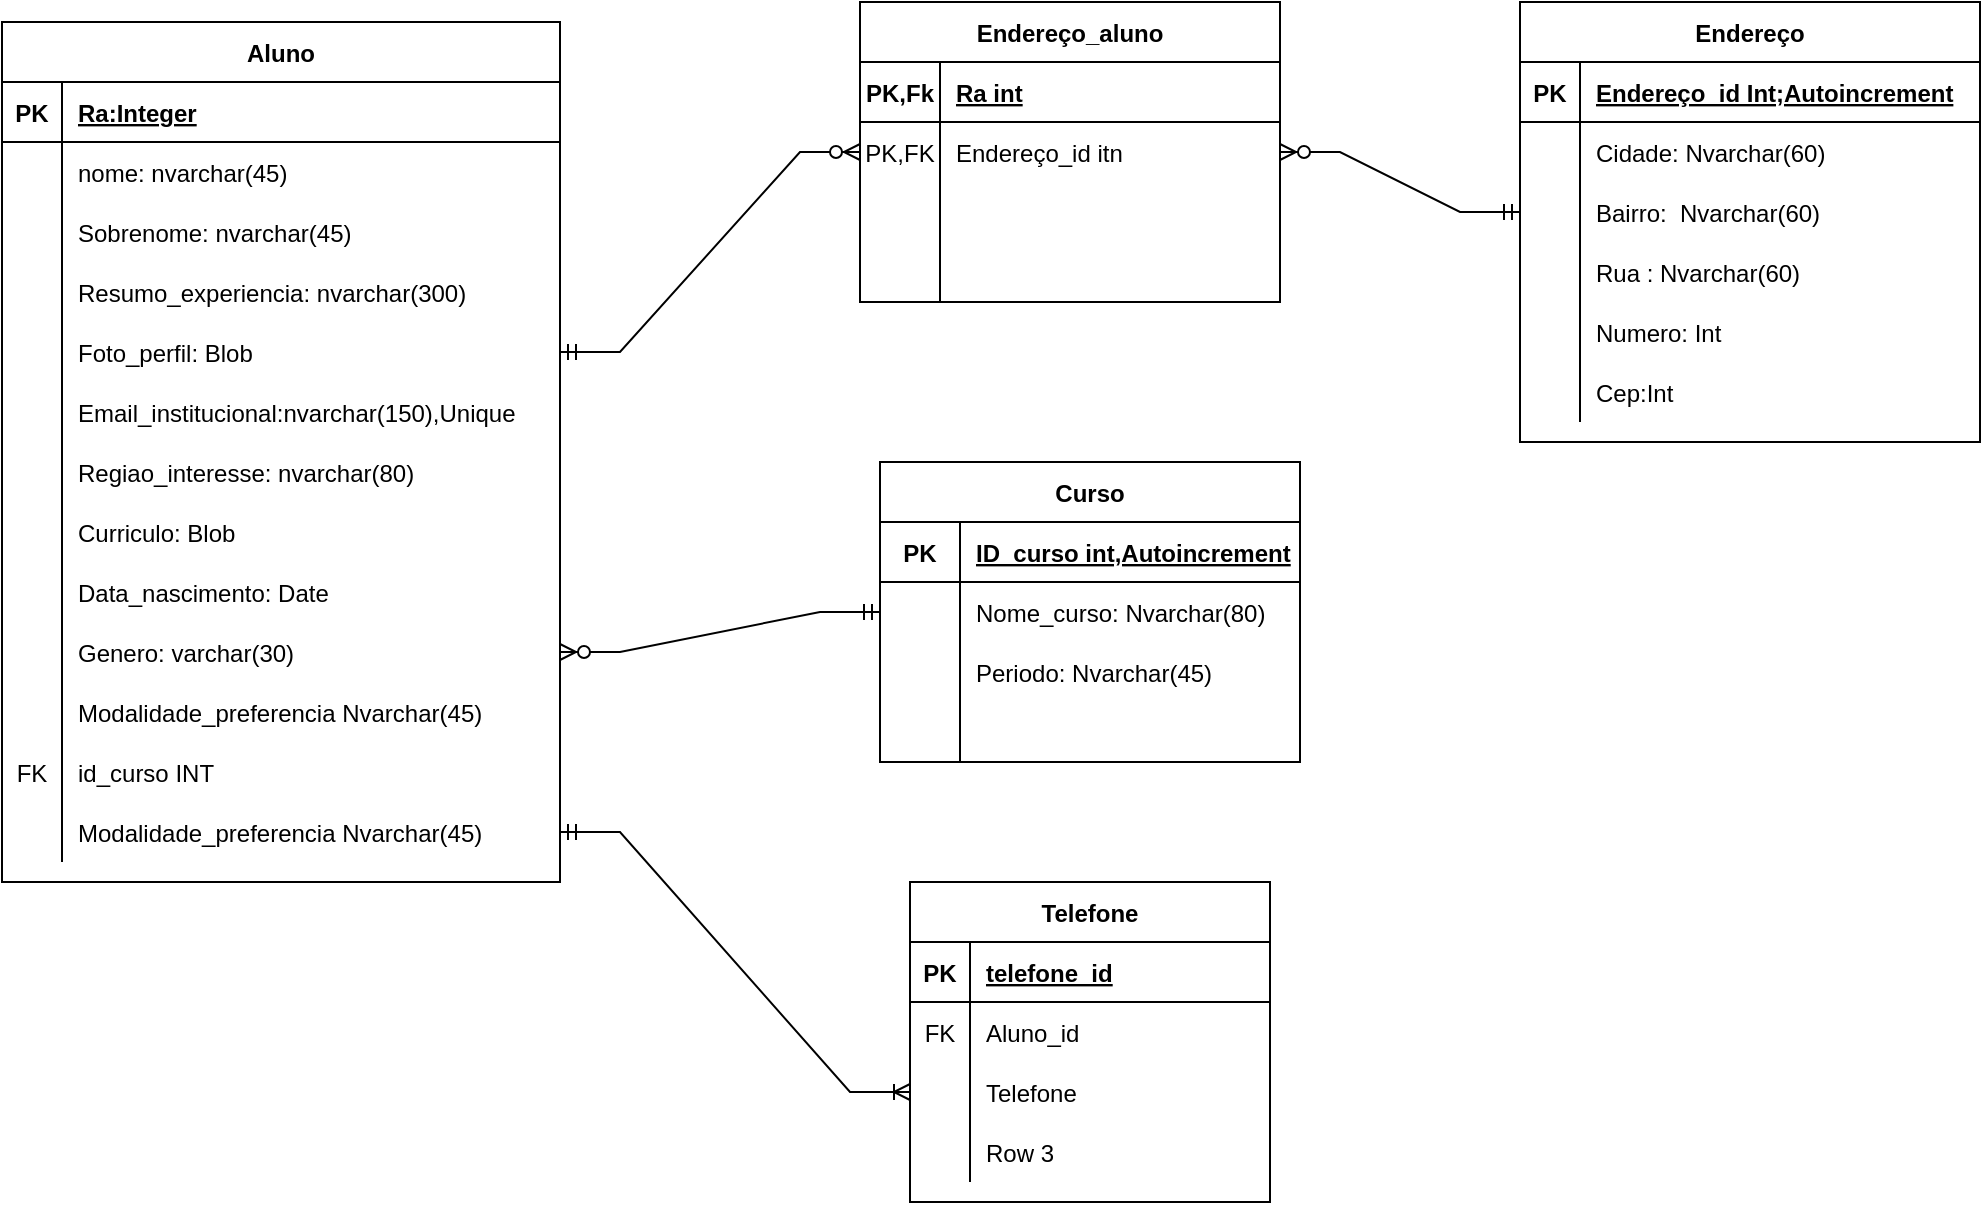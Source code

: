 <mxfile version="20.2.3" type="device"><diagram id="1Vy9utxYEGBFKMMGDGjM" name="Página-1"><mxGraphModel dx="1014" dy="641" grid="1" gridSize="10" guides="1" tooltips="1" connect="1" arrows="1" fold="1" page="1" pageScale="1" pageWidth="827" pageHeight="1169" math="0" shadow="0"><root><mxCell id="0"/><mxCell id="1" parent="0"/><mxCell id="K-Qwqtai2LfOuh4nVscs-1" value="Aluno" style="shape=table;startSize=30;container=1;collapsible=1;childLayout=tableLayout;fixedRows=1;rowLines=0;fontStyle=1;align=center;resizeLast=1;" vertex="1" parent="1"><mxGeometry x="91" y="60" width="279" height="430" as="geometry"/></mxCell><mxCell id="K-Qwqtai2LfOuh4nVscs-2" value="" style="shape=tableRow;horizontal=0;startSize=0;swimlaneHead=0;swimlaneBody=0;fillColor=none;collapsible=0;dropTarget=0;points=[[0,0.5],[1,0.5]];portConstraint=eastwest;top=0;left=0;right=0;bottom=1;" vertex="1" parent="K-Qwqtai2LfOuh4nVscs-1"><mxGeometry y="30" width="279" height="30" as="geometry"/></mxCell><mxCell id="K-Qwqtai2LfOuh4nVscs-3" value="PK" style="shape=partialRectangle;connectable=0;fillColor=none;top=0;left=0;bottom=0;right=0;fontStyle=1;overflow=hidden;" vertex="1" parent="K-Qwqtai2LfOuh4nVscs-2"><mxGeometry width="30" height="30" as="geometry"><mxRectangle width="30" height="30" as="alternateBounds"/></mxGeometry></mxCell><mxCell id="K-Qwqtai2LfOuh4nVscs-4" value="Ra:Integer" style="shape=partialRectangle;connectable=0;fillColor=none;top=0;left=0;bottom=0;right=0;align=left;spacingLeft=6;fontStyle=5;overflow=hidden;" vertex="1" parent="K-Qwqtai2LfOuh4nVscs-2"><mxGeometry x="30" width="249" height="30" as="geometry"><mxRectangle width="249" height="30" as="alternateBounds"/></mxGeometry></mxCell><mxCell id="K-Qwqtai2LfOuh4nVscs-5" value="" style="shape=tableRow;horizontal=0;startSize=0;swimlaneHead=0;swimlaneBody=0;fillColor=none;collapsible=0;dropTarget=0;points=[[0,0.5],[1,0.5]];portConstraint=eastwest;top=0;left=0;right=0;bottom=0;" vertex="1" parent="K-Qwqtai2LfOuh4nVscs-1"><mxGeometry y="60" width="279" height="30" as="geometry"/></mxCell><mxCell id="K-Qwqtai2LfOuh4nVscs-6" value="" style="shape=partialRectangle;connectable=0;fillColor=none;top=0;left=0;bottom=0;right=0;editable=1;overflow=hidden;" vertex="1" parent="K-Qwqtai2LfOuh4nVscs-5"><mxGeometry width="30" height="30" as="geometry"><mxRectangle width="30" height="30" as="alternateBounds"/></mxGeometry></mxCell><mxCell id="K-Qwqtai2LfOuh4nVscs-7" value="nome: nvarchar(45)" style="shape=partialRectangle;connectable=0;fillColor=none;top=0;left=0;bottom=0;right=0;align=left;spacingLeft=6;overflow=hidden;" vertex="1" parent="K-Qwqtai2LfOuh4nVscs-5"><mxGeometry x="30" width="249" height="30" as="geometry"><mxRectangle width="249" height="30" as="alternateBounds"/></mxGeometry></mxCell><mxCell id="K-Qwqtai2LfOuh4nVscs-8" value="" style="shape=tableRow;horizontal=0;startSize=0;swimlaneHead=0;swimlaneBody=0;fillColor=none;collapsible=0;dropTarget=0;points=[[0,0.5],[1,0.5]];portConstraint=eastwest;top=0;left=0;right=0;bottom=0;" vertex="1" parent="K-Qwqtai2LfOuh4nVscs-1"><mxGeometry y="90" width="279" height="30" as="geometry"/></mxCell><mxCell id="K-Qwqtai2LfOuh4nVscs-9" value="" style="shape=partialRectangle;connectable=0;fillColor=none;top=0;left=0;bottom=0;right=0;editable=1;overflow=hidden;" vertex="1" parent="K-Qwqtai2LfOuh4nVscs-8"><mxGeometry width="30" height="30" as="geometry"><mxRectangle width="30" height="30" as="alternateBounds"/></mxGeometry></mxCell><mxCell id="K-Qwqtai2LfOuh4nVscs-10" value="Sobrenome: nvarchar(45)" style="shape=partialRectangle;connectable=0;fillColor=none;top=0;left=0;bottom=0;right=0;align=left;spacingLeft=6;overflow=hidden;" vertex="1" parent="K-Qwqtai2LfOuh4nVscs-8"><mxGeometry x="30" width="249" height="30" as="geometry"><mxRectangle width="249" height="30" as="alternateBounds"/></mxGeometry></mxCell><mxCell id="K-Qwqtai2LfOuh4nVscs-11" value="" style="shape=tableRow;horizontal=0;startSize=0;swimlaneHead=0;swimlaneBody=0;fillColor=none;collapsible=0;dropTarget=0;points=[[0,0.5],[1,0.5]];portConstraint=eastwest;top=0;left=0;right=0;bottom=0;" vertex="1" parent="K-Qwqtai2LfOuh4nVscs-1"><mxGeometry y="120" width="279" height="30" as="geometry"/></mxCell><mxCell id="K-Qwqtai2LfOuh4nVscs-12" value="" style="shape=partialRectangle;connectable=0;fillColor=none;top=0;left=0;bottom=0;right=0;editable=1;overflow=hidden;" vertex="1" parent="K-Qwqtai2LfOuh4nVscs-11"><mxGeometry width="30" height="30" as="geometry"><mxRectangle width="30" height="30" as="alternateBounds"/></mxGeometry></mxCell><mxCell id="K-Qwqtai2LfOuh4nVscs-13" value="Resumo_experiencia: nvarchar(300)" style="shape=partialRectangle;connectable=0;fillColor=none;top=0;left=0;bottom=0;right=0;align=left;spacingLeft=6;overflow=hidden;" vertex="1" parent="K-Qwqtai2LfOuh4nVscs-11"><mxGeometry x="30" width="249" height="30" as="geometry"><mxRectangle width="249" height="30" as="alternateBounds"/></mxGeometry></mxCell><mxCell id="K-Qwqtai2LfOuh4nVscs-14" value="" style="shape=tableRow;horizontal=0;startSize=0;swimlaneHead=0;swimlaneBody=0;fillColor=none;collapsible=0;dropTarget=0;points=[[0,0.5],[1,0.5]];portConstraint=eastwest;top=0;left=0;right=0;bottom=0;" vertex="1" parent="K-Qwqtai2LfOuh4nVscs-1"><mxGeometry y="150" width="279" height="30" as="geometry"/></mxCell><mxCell id="K-Qwqtai2LfOuh4nVscs-15" value="" style="shape=partialRectangle;connectable=0;fillColor=none;top=0;left=0;bottom=0;right=0;editable=1;overflow=hidden;" vertex="1" parent="K-Qwqtai2LfOuh4nVscs-14"><mxGeometry width="30" height="30" as="geometry"><mxRectangle width="30" height="30" as="alternateBounds"/></mxGeometry></mxCell><mxCell id="K-Qwqtai2LfOuh4nVscs-16" value="Foto_perfil: Blob" style="shape=partialRectangle;connectable=0;fillColor=none;top=0;left=0;bottom=0;right=0;align=left;spacingLeft=6;overflow=hidden;" vertex="1" parent="K-Qwqtai2LfOuh4nVscs-14"><mxGeometry x="30" width="249" height="30" as="geometry"><mxRectangle width="249" height="30" as="alternateBounds"/></mxGeometry></mxCell><mxCell id="K-Qwqtai2LfOuh4nVscs-33" value="" style="shape=tableRow;horizontal=0;startSize=0;swimlaneHead=0;swimlaneBody=0;fillColor=none;collapsible=0;dropTarget=0;points=[[0,0.5],[1,0.5]];portConstraint=eastwest;top=0;left=0;right=0;bottom=0;" vertex="1" parent="K-Qwqtai2LfOuh4nVscs-1"><mxGeometry y="180" width="279" height="30" as="geometry"/></mxCell><mxCell id="K-Qwqtai2LfOuh4nVscs-34" value="" style="shape=partialRectangle;connectable=0;fillColor=none;top=0;left=0;bottom=0;right=0;editable=1;overflow=hidden;" vertex="1" parent="K-Qwqtai2LfOuh4nVscs-33"><mxGeometry width="30" height="30" as="geometry"><mxRectangle width="30" height="30" as="alternateBounds"/></mxGeometry></mxCell><mxCell id="K-Qwqtai2LfOuh4nVscs-35" value="Email_institucional:nvarchar(150),Unique" style="shape=partialRectangle;connectable=0;fillColor=none;top=0;left=0;bottom=0;right=0;align=left;spacingLeft=6;overflow=hidden;" vertex="1" parent="K-Qwqtai2LfOuh4nVscs-33"><mxGeometry x="30" width="249" height="30" as="geometry"><mxRectangle width="249" height="30" as="alternateBounds"/></mxGeometry></mxCell><mxCell id="K-Qwqtai2LfOuh4nVscs-36" value="" style="shape=tableRow;horizontal=0;startSize=0;swimlaneHead=0;swimlaneBody=0;fillColor=none;collapsible=0;dropTarget=0;points=[[0,0.5],[1,0.5]];portConstraint=eastwest;top=0;left=0;right=0;bottom=0;" vertex="1" parent="K-Qwqtai2LfOuh4nVscs-1"><mxGeometry y="210" width="279" height="30" as="geometry"/></mxCell><mxCell id="K-Qwqtai2LfOuh4nVscs-37" value="" style="shape=partialRectangle;connectable=0;fillColor=none;top=0;left=0;bottom=0;right=0;editable=1;overflow=hidden;" vertex="1" parent="K-Qwqtai2LfOuh4nVscs-36"><mxGeometry width="30" height="30" as="geometry"><mxRectangle width="30" height="30" as="alternateBounds"/></mxGeometry></mxCell><mxCell id="K-Qwqtai2LfOuh4nVscs-38" value="Regiao_interesse: nvarchar(80)" style="shape=partialRectangle;connectable=0;fillColor=none;top=0;left=0;bottom=0;right=0;align=left;spacingLeft=6;overflow=hidden;" vertex="1" parent="K-Qwqtai2LfOuh4nVscs-36"><mxGeometry x="30" width="249" height="30" as="geometry"><mxRectangle width="249" height="30" as="alternateBounds"/></mxGeometry></mxCell><mxCell id="K-Qwqtai2LfOuh4nVscs-39" value="" style="shape=tableRow;horizontal=0;startSize=0;swimlaneHead=0;swimlaneBody=0;fillColor=none;collapsible=0;dropTarget=0;points=[[0,0.5],[1,0.5]];portConstraint=eastwest;top=0;left=0;right=0;bottom=0;" vertex="1" parent="K-Qwqtai2LfOuh4nVscs-1"><mxGeometry y="240" width="279" height="30" as="geometry"/></mxCell><mxCell id="K-Qwqtai2LfOuh4nVscs-40" value="" style="shape=partialRectangle;connectable=0;fillColor=none;top=0;left=0;bottom=0;right=0;editable=1;overflow=hidden;" vertex="1" parent="K-Qwqtai2LfOuh4nVscs-39"><mxGeometry width="30" height="30" as="geometry"><mxRectangle width="30" height="30" as="alternateBounds"/></mxGeometry></mxCell><mxCell id="K-Qwqtai2LfOuh4nVscs-41" value="Curriculo: Blob" style="shape=partialRectangle;connectable=0;fillColor=none;top=0;left=0;bottom=0;right=0;align=left;spacingLeft=6;overflow=hidden;" vertex="1" parent="K-Qwqtai2LfOuh4nVscs-39"><mxGeometry x="30" width="249" height="30" as="geometry"><mxRectangle width="249" height="30" as="alternateBounds"/></mxGeometry></mxCell><mxCell id="K-Qwqtai2LfOuh4nVscs-42" value="" style="shape=tableRow;horizontal=0;startSize=0;swimlaneHead=0;swimlaneBody=0;fillColor=none;collapsible=0;dropTarget=0;points=[[0,0.5],[1,0.5]];portConstraint=eastwest;top=0;left=0;right=0;bottom=0;" vertex="1" parent="K-Qwqtai2LfOuh4nVscs-1"><mxGeometry y="270" width="279" height="30" as="geometry"/></mxCell><mxCell id="K-Qwqtai2LfOuh4nVscs-43" value="" style="shape=partialRectangle;connectable=0;fillColor=none;top=0;left=0;bottom=0;right=0;editable=1;overflow=hidden;" vertex="1" parent="K-Qwqtai2LfOuh4nVscs-42"><mxGeometry width="30" height="30" as="geometry"><mxRectangle width="30" height="30" as="alternateBounds"/></mxGeometry></mxCell><mxCell id="K-Qwqtai2LfOuh4nVscs-44" value="Data_nascimento: Date" style="shape=partialRectangle;connectable=0;fillColor=none;top=0;left=0;bottom=0;right=0;align=left;spacingLeft=6;overflow=hidden;" vertex="1" parent="K-Qwqtai2LfOuh4nVscs-42"><mxGeometry x="30" width="249" height="30" as="geometry"><mxRectangle width="249" height="30" as="alternateBounds"/></mxGeometry></mxCell><mxCell id="K-Qwqtai2LfOuh4nVscs-45" value="" style="shape=tableRow;horizontal=0;startSize=0;swimlaneHead=0;swimlaneBody=0;fillColor=none;collapsible=0;dropTarget=0;points=[[0,0.5],[1,0.5]];portConstraint=eastwest;top=0;left=0;right=0;bottom=0;" vertex="1" parent="K-Qwqtai2LfOuh4nVscs-1"><mxGeometry y="300" width="279" height="30" as="geometry"/></mxCell><mxCell id="K-Qwqtai2LfOuh4nVscs-46" value="" style="shape=partialRectangle;connectable=0;fillColor=none;top=0;left=0;bottom=0;right=0;editable=1;overflow=hidden;" vertex="1" parent="K-Qwqtai2LfOuh4nVscs-45"><mxGeometry width="30" height="30" as="geometry"><mxRectangle width="30" height="30" as="alternateBounds"/></mxGeometry></mxCell><mxCell id="K-Qwqtai2LfOuh4nVscs-47" value="Genero: varchar(30)" style="shape=partialRectangle;connectable=0;fillColor=none;top=0;left=0;bottom=0;right=0;align=left;spacingLeft=6;overflow=hidden;" vertex="1" parent="K-Qwqtai2LfOuh4nVscs-45"><mxGeometry x="30" width="249" height="30" as="geometry"><mxRectangle width="249" height="30" as="alternateBounds"/></mxGeometry></mxCell><mxCell id="K-Qwqtai2LfOuh4nVscs-48" value="" style="shape=tableRow;horizontal=0;startSize=0;swimlaneHead=0;swimlaneBody=0;fillColor=none;collapsible=0;dropTarget=0;points=[[0,0.5],[1,0.5]];portConstraint=eastwest;top=0;left=0;right=0;bottom=0;" vertex="1" parent="K-Qwqtai2LfOuh4nVscs-1"><mxGeometry y="330" width="279" height="30" as="geometry"/></mxCell><mxCell id="K-Qwqtai2LfOuh4nVscs-49" value="" style="shape=partialRectangle;connectable=0;fillColor=none;top=0;left=0;bottom=0;right=0;editable=1;overflow=hidden;" vertex="1" parent="K-Qwqtai2LfOuh4nVscs-48"><mxGeometry width="30" height="30" as="geometry"><mxRectangle width="30" height="30" as="alternateBounds"/></mxGeometry></mxCell><mxCell id="K-Qwqtai2LfOuh4nVscs-50" value="Modalidade_preferencia Nvarchar(45)" style="shape=partialRectangle;connectable=0;fillColor=none;top=0;left=0;bottom=0;right=0;align=left;spacingLeft=6;overflow=hidden;" vertex="1" parent="K-Qwqtai2LfOuh4nVscs-48"><mxGeometry x="30" width="249" height="30" as="geometry"><mxRectangle width="249" height="30" as="alternateBounds"/></mxGeometry></mxCell><mxCell id="K-Qwqtai2LfOuh4nVscs-142" value="" style="shape=tableRow;horizontal=0;startSize=0;swimlaneHead=0;swimlaneBody=0;fillColor=none;collapsible=0;dropTarget=0;points=[[0,0.5],[1,0.5]];portConstraint=eastwest;top=0;left=0;right=0;bottom=0;" vertex="1" parent="K-Qwqtai2LfOuh4nVscs-1"><mxGeometry y="360" width="279" height="30" as="geometry"/></mxCell><mxCell id="K-Qwqtai2LfOuh4nVscs-143" value="FK" style="shape=partialRectangle;connectable=0;fillColor=none;top=0;left=0;bottom=0;right=0;editable=1;overflow=hidden;" vertex="1" parent="K-Qwqtai2LfOuh4nVscs-142"><mxGeometry width="30" height="30" as="geometry"><mxRectangle width="30" height="30" as="alternateBounds"/></mxGeometry></mxCell><mxCell id="K-Qwqtai2LfOuh4nVscs-144" value="id_curso INT" style="shape=partialRectangle;connectable=0;fillColor=none;top=0;left=0;bottom=0;right=0;align=left;spacingLeft=6;overflow=hidden;" vertex="1" parent="K-Qwqtai2LfOuh4nVscs-142"><mxGeometry x="30" width="249" height="30" as="geometry"><mxRectangle width="249" height="30" as="alternateBounds"/></mxGeometry></mxCell><mxCell id="K-Qwqtai2LfOuh4nVscs-145" value="" style="shape=tableRow;horizontal=0;startSize=0;swimlaneHead=0;swimlaneBody=0;fillColor=none;collapsible=0;dropTarget=0;points=[[0,0.5],[1,0.5]];portConstraint=eastwest;top=0;left=0;right=0;bottom=0;" vertex="1" parent="K-Qwqtai2LfOuh4nVscs-1"><mxGeometry y="390" width="279" height="30" as="geometry"/></mxCell><mxCell id="K-Qwqtai2LfOuh4nVscs-146" value="" style="shape=partialRectangle;connectable=0;fillColor=none;top=0;left=0;bottom=0;right=0;editable=1;overflow=hidden;" vertex="1" parent="K-Qwqtai2LfOuh4nVscs-145"><mxGeometry width="30" height="30" as="geometry"><mxRectangle width="30" height="30" as="alternateBounds"/></mxGeometry></mxCell><mxCell id="K-Qwqtai2LfOuh4nVscs-147" value="Modalidade_preferencia Nvarchar(45)" style="shape=partialRectangle;connectable=0;fillColor=none;top=0;left=0;bottom=0;right=0;align=left;spacingLeft=6;overflow=hidden;" vertex="1" parent="K-Qwqtai2LfOuh4nVscs-145"><mxGeometry x="30" width="249" height="30" as="geometry"><mxRectangle width="249" height="30" as="alternateBounds"/></mxGeometry></mxCell><mxCell id="K-Qwqtai2LfOuh4nVscs-78" value="Endereço" style="shape=table;startSize=30;container=1;collapsible=1;childLayout=tableLayout;fixedRows=1;rowLines=0;fontStyle=1;align=center;resizeLast=1;" vertex="1" parent="1"><mxGeometry x="850" y="50" width="230" height="220" as="geometry"/></mxCell><mxCell id="K-Qwqtai2LfOuh4nVscs-79" value="" style="shape=tableRow;horizontal=0;startSize=0;swimlaneHead=0;swimlaneBody=0;fillColor=none;collapsible=0;dropTarget=0;points=[[0,0.5],[1,0.5]];portConstraint=eastwest;top=0;left=0;right=0;bottom=1;" vertex="1" parent="K-Qwqtai2LfOuh4nVscs-78"><mxGeometry y="30" width="230" height="30" as="geometry"/></mxCell><mxCell id="K-Qwqtai2LfOuh4nVscs-80" value="PK" style="shape=partialRectangle;connectable=0;fillColor=none;top=0;left=0;bottom=0;right=0;fontStyle=1;overflow=hidden;" vertex="1" parent="K-Qwqtai2LfOuh4nVscs-79"><mxGeometry width="30" height="30" as="geometry"><mxRectangle width="30" height="30" as="alternateBounds"/></mxGeometry></mxCell><mxCell id="K-Qwqtai2LfOuh4nVscs-81" value="Endereço_id Int;Autoincrement" style="shape=partialRectangle;connectable=0;fillColor=none;top=0;left=0;bottom=0;right=0;align=left;spacingLeft=6;fontStyle=5;overflow=hidden;" vertex="1" parent="K-Qwqtai2LfOuh4nVscs-79"><mxGeometry x="30" width="200" height="30" as="geometry"><mxRectangle width="200" height="30" as="alternateBounds"/></mxGeometry></mxCell><mxCell id="K-Qwqtai2LfOuh4nVscs-82" value="" style="shape=tableRow;horizontal=0;startSize=0;swimlaneHead=0;swimlaneBody=0;fillColor=none;collapsible=0;dropTarget=0;points=[[0,0.5],[1,0.5]];portConstraint=eastwest;top=0;left=0;right=0;bottom=0;" vertex="1" parent="K-Qwqtai2LfOuh4nVscs-78"><mxGeometry y="60" width="230" height="30" as="geometry"/></mxCell><mxCell id="K-Qwqtai2LfOuh4nVscs-83" value="" style="shape=partialRectangle;connectable=0;fillColor=none;top=0;left=0;bottom=0;right=0;editable=1;overflow=hidden;" vertex="1" parent="K-Qwqtai2LfOuh4nVscs-82"><mxGeometry width="30" height="30" as="geometry"><mxRectangle width="30" height="30" as="alternateBounds"/></mxGeometry></mxCell><mxCell id="K-Qwqtai2LfOuh4nVscs-84" value="Cidade: Nvarchar(60)        " style="shape=partialRectangle;connectable=0;fillColor=none;top=0;left=0;bottom=0;right=0;align=left;spacingLeft=6;overflow=hidden;" vertex="1" parent="K-Qwqtai2LfOuh4nVscs-82"><mxGeometry x="30" width="200" height="30" as="geometry"><mxRectangle width="200" height="30" as="alternateBounds"/></mxGeometry></mxCell><mxCell id="K-Qwqtai2LfOuh4nVscs-85" value="" style="shape=tableRow;horizontal=0;startSize=0;swimlaneHead=0;swimlaneBody=0;fillColor=none;collapsible=0;dropTarget=0;points=[[0,0.5],[1,0.5]];portConstraint=eastwest;top=0;left=0;right=0;bottom=0;" vertex="1" parent="K-Qwqtai2LfOuh4nVscs-78"><mxGeometry y="90" width="230" height="30" as="geometry"/></mxCell><mxCell id="K-Qwqtai2LfOuh4nVscs-86" value="" style="shape=partialRectangle;connectable=0;fillColor=none;top=0;left=0;bottom=0;right=0;editable=1;overflow=hidden;" vertex="1" parent="K-Qwqtai2LfOuh4nVscs-85"><mxGeometry width="30" height="30" as="geometry"><mxRectangle width="30" height="30" as="alternateBounds"/></mxGeometry></mxCell><mxCell id="K-Qwqtai2LfOuh4nVscs-87" value="Bairro:  Nvarchar(60)" style="shape=partialRectangle;connectable=0;fillColor=none;top=0;left=0;bottom=0;right=0;align=left;spacingLeft=6;overflow=hidden;" vertex="1" parent="K-Qwqtai2LfOuh4nVscs-85"><mxGeometry x="30" width="200" height="30" as="geometry"><mxRectangle width="200" height="30" as="alternateBounds"/></mxGeometry></mxCell><mxCell id="K-Qwqtai2LfOuh4nVscs-88" value="" style="shape=tableRow;horizontal=0;startSize=0;swimlaneHead=0;swimlaneBody=0;fillColor=none;collapsible=0;dropTarget=0;points=[[0,0.5],[1,0.5]];portConstraint=eastwest;top=0;left=0;right=0;bottom=0;" vertex="1" parent="K-Qwqtai2LfOuh4nVscs-78"><mxGeometry y="120" width="230" height="30" as="geometry"/></mxCell><mxCell id="K-Qwqtai2LfOuh4nVscs-89" value="" style="shape=partialRectangle;connectable=0;fillColor=none;top=0;left=0;bottom=0;right=0;editable=1;overflow=hidden;" vertex="1" parent="K-Qwqtai2LfOuh4nVscs-88"><mxGeometry width="30" height="30" as="geometry"><mxRectangle width="30" height="30" as="alternateBounds"/></mxGeometry></mxCell><mxCell id="K-Qwqtai2LfOuh4nVscs-90" value="Rua : Nvarchar(60)" style="shape=partialRectangle;connectable=0;fillColor=none;top=0;left=0;bottom=0;right=0;align=left;spacingLeft=6;overflow=hidden;" vertex="1" parent="K-Qwqtai2LfOuh4nVscs-88"><mxGeometry x="30" width="200" height="30" as="geometry"><mxRectangle width="200" height="30" as="alternateBounds"/></mxGeometry></mxCell><mxCell id="K-Qwqtai2LfOuh4nVscs-108" value="" style="shape=tableRow;horizontal=0;startSize=0;swimlaneHead=0;swimlaneBody=0;fillColor=none;collapsible=0;dropTarget=0;points=[[0,0.5],[1,0.5]];portConstraint=eastwest;top=0;left=0;right=0;bottom=0;" vertex="1" parent="K-Qwqtai2LfOuh4nVscs-78"><mxGeometry y="150" width="230" height="30" as="geometry"/></mxCell><mxCell id="K-Qwqtai2LfOuh4nVscs-109" value="" style="shape=partialRectangle;connectable=0;fillColor=none;top=0;left=0;bottom=0;right=0;editable=1;overflow=hidden;" vertex="1" parent="K-Qwqtai2LfOuh4nVscs-108"><mxGeometry width="30" height="30" as="geometry"><mxRectangle width="30" height="30" as="alternateBounds"/></mxGeometry></mxCell><mxCell id="K-Qwqtai2LfOuh4nVscs-110" value="Numero: Int" style="shape=partialRectangle;connectable=0;fillColor=none;top=0;left=0;bottom=0;right=0;align=left;spacingLeft=6;overflow=hidden;" vertex="1" parent="K-Qwqtai2LfOuh4nVscs-108"><mxGeometry x="30" width="200" height="30" as="geometry"><mxRectangle width="200" height="30" as="alternateBounds"/></mxGeometry></mxCell><mxCell id="K-Qwqtai2LfOuh4nVscs-111" value="" style="shape=tableRow;horizontal=0;startSize=0;swimlaneHead=0;swimlaneBody=0;fillColor=none;collapsible=0;dropTarget=0;points=[[0,0.5],[1,0.5]];portConstraint=eastwest;top=0;left=0;right=0;bottom=0;" vertex="1" parent="K-Qwqtai2LfOuh4nVscs-78"><mxGeometry y="180" width="230" height="30" as="geometry"/></mxCell><mxCell id="K-Qwqtai2LfOuh4nVscs-112" value="" style="shape=partialRectangle;connectable=0;fillColor=none;top=0;left=0;bottom=0;right=0;editable=1;overflow=hidden;" vertex="1" parent="K-Qwqtai2LfOuh4nVscs-111"><mxGeometry width="30" height="30" as="geometry"><mxRectangle width="30" height="30" as="alternateBounds"/></mxGeometry></mxCell><mxCell id="K-Qwqtai2LfOuh4nVscs-113" value="Cep:Int" style="shape=partialRectangle;connectable=0;fillColor=none;top=0;left=0;bottom=0;right=0;align=left;spacingLeft=6;overflow=hidden;" vertex="1" parent="K-Qwqtai2LfOuh4nVscs-111"><mxGeometry x="30" width="200" height="30" as="geometry"><mxRectangle width="200" height="30" as="alternateBounds"/></mxGeometry></mxCell><mxCell id="K-Qwqtai2LfOuh4nVscs-91" value="Endereço_aluno" style="shape=table;startSize=30;container=1;collapsible=1;childLayout=tableLayout;fixedRows=1;rowLines=0;fontStyle=1;align=center;resizeLast=1;" vertex="1" parent="1"><mxGeometry x="520" y="50" width="210" height="150" as="geometry"/></mxCell><mxCell id="K-Qwqtai2LfOuh4nVscs-92" value="" style="shape=tableRow;horizontal=0;startSize=0;swimlaneHead=0;swimlaneBody=0;fillColor=none;collapsible=0;dropTarget=0;points=[[0,0.5],[1,0.5]];portConstraint=eastwest;top=0;left=0;right=0;bottom=1;" vertex="1" parent="K-Qwqtai2LfOuh4nVscs-91"><mxGeometry y="30" width="210" height="30" as="geometry"/></mxCell><mxCell id="K-Qwqtai2LfOuh4nVscs-93" value="PK,Fk" style="shape=partialRectangle;connectable=0;fillColor=none;top=0;left=0;bottom=0;right=0;fontStyle=1;overflow=hidden;" vertex="1" parent="K-Qwqtai2LfOuh4nVscs-92"><mxGeometry width="40" height="30" as="geometry"><mxRectangle width="40" height="30" as="alternateBounds"/></mxGeometry></mxCell><mxCell id="K-Qwqtai2LfOuh4nVscs-94" value="Ra int" style="shape=partialRectangle;connectable=0;fillColor=none;top=0;left=0;bottom=0;right=0;align=left;spacingLeft=6;fontStyle=5;overflow=hidden;" vertex="1" parent="K-Qwqtai2LfOuh4nVscs-92"><mxGeometry x="40" width="170" height="30" as="geometry"><mxRectangle width="170" height="30" as="alternateBounds"/></mxGeometry></mxCell><mxCell id="K-Qwqtai2LfOuh4nVscs-95" value="" style="shape=tableRow;horizontal=0;startSize=0;swimlaneHead=0;swimlaneBody=0;fillColor=none;collapsible=0;dropTarget=0;points=[[0,0.5],[1,0.5]];portConstraint=eastwest;top=0;left=0;right=0;bottom=0;" vertex="1" parent="K-Qwqtai2LfOuh4nVscs-91"><mxGeometry y="60" width="210" height="30" as="geometry"/></mxCell><mxCell id="K-Qwqtai2LfOuh4nVscs-96" value="PK,FK" style="shape=partialRectangle;connectable=0;fillColor=none;top=0;left=0;bottom=0;right=0;editable=1;overflow=hidden;" vertex="1" parent="K-Qwqtai2LfOuh4nVscs-95"><mxGeometry width="40" height="30" as="geometry"><mxRectangle width="40" height="30" as="alternateBounds"/></mxGeometry></mxCell><mxCell id="K-Qwqtai2LfOuh4nVscs-97" value="Endereço_id itn" style="shape=partialRectangle;connectable=0;fillColor=none;top=0;left=0;bottom=0;right=0;align=left;spacingLeft=6;overflow=hidden;" vertex="1" parent="K-Qwqtai2LfOuh4nVscs-95"><mxGeometry x="40" width="170" height="30" as="geometry"><mxRectangle width="170" height="30" as="alternateBounds"/></mxGeometry></mxCell><mxCell id="K-Qwqtai2LfOuh4nVscs-98" value="" style="shape=tableRow;horizontal=0;startSize=0;swimlaneHead=0;swimlaneBody=0;fillColor=none;collapsible=0;dropTarget=0;points=[[0,0.5],[1,0.5]];portConstraint=eastwest;top=0;left=0;right=0;bottom=0;" vertex="1" parent="K-Qwqtai2LfOuh4nVscs-91"><mxGeometry y="90" width="210" height="30" as="geometry"/></mxCell><mxCell id="K-Qwqtai2LfOuh4nVscs-99" value="" style="shape=partialRectangle;connectable=0;fillColor=none;top=0;left=0;bottom=0;right=0;editable=1;overflow=hidden;" vertex="1" parent="K-Qwqtai2LfOuh4nVscs-98"><mxGeometry width="40" height="30" as="geometry"><mxRectangle width="40" height="30" as="alternateBounds"/></mxGeometry></mxCell><mxCell id="K-Qwqtai2LfOuh4nVscs-100" value="" style="shape=partialRectangle;connectable=0;fillColor=none;top=0;left=0;bottom=0;right=0;align=left;spacingLeft=6;overflow=hidden;" vertex="1" parent="K-Qwqtai2LfOuh4nVscs-98"><mxGeometry x="40" width="170" height="30" as="geometry"><mxRectangle width="170" height="30" as="alternateBounds"/></mxGeometry></mxCell><mxCell id="K-Qwqtai2LfOuh4nVscs-101" value="" style="shape=tableRow;horizontal=0;startSize=0;swimlaneHead=0;swimlaneBody=0;fillColor=none;collapsible=0;dropTarget=0;points=[[0,0.5],[1,0.5]];portConstraint=eastwest;top=0;left=0;right=0;bottom=0;" vertex="1" parent="K-Qwqtai2LfOuh4nVscs-91"><mxGeometry y="120" width="210" height="30" as="geometry"/></mxCell><mxCell id="K-Qwqtai2LfOuh4nVscs-102" value="" style="shape=partialRectangle;connectable=0;fillColor=none;top=0;left=0;bottom=0;right=0;editable=1;overflow=hidden;" vertex="1" parent="K-Qwqtai2LfOuh4nVscs-101"><mxGeometry width="40" height="30" as="geometry"><mxRectangle width="40" height="30" as="alternateBounds"/></mxGeometry></mxCell><mxCell id="K-Qwqtai2LfOuh4nVscs-103" value="" style="shape=partialRectangle;connectable=0;fillColor=none;top=0;left=0;bottom=0;right=0;align=left;spacingLeft=6;overflow=hidden;" vertex="1" parent="K-Qwqtai2LfOuh4nVscs-101"><mxGeometry x="40" width="170" height="30" as="geometry"><mxRectangle width="170" height="30" as="alternateBounds"/></mxGeometry></mxCell><mxCell id="K-Qwqtai2LfOuh4nVscs-106" value="" style="edgeStyle=entityRelationEdgeStyle;fontSize=12;html=1;endArrow=ERzeroToMany;startArrow=ERmandOne;rounded=0;exitX=1;exitY=0.5;exitDx=0;exitDy=0;entryX=0;entryY=0.5;entryDx=0;entryDy=0;" edge="1" parent="1" source="K-Qwqtai2LfOuh4nVscs-14" target="K-Qwqtai2LfOuh4nVscs-95"><mxGeometry width="100" height="100" relative="1" as="geometry"><mxPoint x="660" y="220" as="sourcePoint"/><mxPoint x="760" y="120" as="targetPoint"/></mxGeometry></mxCell><mxCell id="K-Qwqtai2LfOuh4nVscs-107" value="" style="edgeStyle=entityRelationEdgeStyle;fontSize=12;html=1;endArrow=ERzeroToMany;startArrow=ERmandOne;rounded=0;exitX=0;exitY=0.5;exitDx=0;exitDy=0;entryX=1;entryY=0.5;entryDx=0;entryDy=0;" edge="1" parent="1" source="K-Qwqtai2LfOuh4nVscs-85" target="K-Qwqtai2LfOuh4nVscs-95"><mxGeometry width="100" height="100" relative="1" as="geometry"><mxPoint x="650" y="330" as="sourcePoint"/><mxPoint x="800" y="240" as="targetPoint"/></mxGeometry></mxCell><mxCell id="K-Qwqtai2LfOuh4nVscs-114" value="Curso" style="shape=table;startSize=30;container=1;collapsible=1;childLayout=tableLayout;fixedRows=1;rowLines=0;fontStyle=1;align=center;resizeLast=1;" vertex="1" parent="1"><mxGeometry x="530" y="280" width="210" height="150" as="geometry"/></mxCell><mxCell id="K-Qwqtai2LfOuh4nVscs-115" value="" style="shape=tableRow;horizontal=0;startSize=0;swimlaneHead=0;swimlaneBody=0;fillColor=none;collapsible=0;dropTarget=0;points=[[0,0.5],[1,0.5]];portConstraint=eastwest;top=0;left=0;right=0;bottom=1;" vertex="1" parent="K-Qwqtai2LfOuh4nVscs-114"><mxGeometry y="30" width="210" height="30" as="geometry"/></mxCell><mxCell id="K-Qwqtai2LfOuh4nVscs-116" value="PK" style="shape=partialRectangle;connectable=0;fillColor=none;top=0;left=0;bottom=0;right=0;fontStyle=1;overflow=hidden;" vertex="1" parent="K-Qwqtai2LfOuh4nVscs-115"><mxGeometry width="40" height="30" as="geometry"><mxRectangle width="40" height="30" as="alternateBounds"/></mxGeometry></mxCell><mxCell id="K-Qwqtai2LfOuh4nVscs-117" value="ID_curso int,Autoincrement" style="shape=partialRectangle;connectable=0;fillColor=none;top=0;left=0;bottom=0;right=0;align=left;spacingLeft=6;fontStyle=5;overflow=hidden;" vertex="1" parent="K-Qwqtai2LfOuh4nVscs-115"><mxGeometry x="40" width="170" height="30" as="geometry"><mxRectangle width="170" height="30" as="alternateBounds"/></mxGeometry></mxCell><mxCell id="K-Qwqtai2LfOuh4nVscs-118" value="" style="shape=tableRow;horizontal=0;startSize=0;swimlaneHead=0;swimlaneBody=0;fillColor=none;collapsible=0;dropTarget=0;points=[[0,0.5],[1,0.5]];portConstraint=eastwest;top=0;left=0;right=0;bottom=0;" vertex="1" parent="K-Qwqtai2LfOuh4nVscs-114"><mxGeometry y="60" width="210" height="30" as="geometry"/></mxCell><mxCell id="K-Qwqtai2LfOuh4nVscs-119" value="" style="shape=partialRectangle;connectable=0;fillColor=none;top=0;left=0;bottom=0;right=0;editable=1;overflow=hidden;" vertex="1" parent="K-Qwqtai2LfOuh4nVscs-118"><mxGeometry width="40" height="30" as="geometry"><mxRectangle width="40" height="30" as="alternateBounds"/></mxGeometry></mxCell><mxCell id="K-Qwqtai2LfOuh4nVscs-120" value="Nome_curso: Nvarchar(80)" style="shape=partialRectangle;connectable=0;fillColor=none;top=0;left=0;bottom=0;right=0;align=left;spacingLeft=6;overflow=hidden;" vertex="1" parent="K-Qwqtai2LfOuh4nVscs-118"><mxGeometry x="40" width="170" height="30" as="geometry"><mxRectangle width="170" height="30" as="alternateBounds"/></mxGeometry></mxCell><mxCell id="K-Qwqtai2LfOuh4nVscs-121" value="" style="shape=tableRow;horizontal=0;startSize=0;swimlaneHead=0;swimlaneBody=0;fillColor=none;collapsible=0;dropTarget=0;points=[[0,0.5],[1,0.5]];portConstraint=eastwest;top=0;left=0;right=0;bottom=0;" vertex="1" parent="K-Qwqtai2LfOuh4nVscs-114"><mxGeometry y="90" width="210" height="30" as="geometry"/></mxCell><mxCell id="K-Qwqtai2LfOuh4nVscs-122" value="" style="shape=partialRectangle;connectable=0;fillColor=none;top=0;left=0;bottom=0;right=0;editable=1;overflow=hidden;" vertex="1" parent="K-Qwqtai2LfOuh4nVscs-121"><mxGeometry width="40" height="30" as="geometry"><mxRectangle width="40" height="30" as="alternateBounds"/></mxGeometry></mxCell><mxCell id="K-Qwqtai2LfOuh4nVscs-123" value="Periodo: Nvarchar(45)" style="shape=partialRectangle;connectable=0;fillColor=none;top=0;left=0;bottom=0;right=0;align=left;spacingLeft=6;overflow=hidden;" vertex="1" parent="K-Qwqtai2LfOuh4nVscs-121"><mxGeometry x="40" width="170" height="30" as="geometry"><mxRectangle width="170" height="30" as="alternateBounds"/></mxGeometry></mxCell><mxCell id="K-Qwqtai2LfOuh4nVscs-124" value="" style="shape=tableRow;horizontal=0;startSize=0;swimlaneHead=0;swimlaneBody=0;fillColor=none;collapsible=0;dropTarget=0;points=[[0,0.5],[1,0.5]];portConstraint=eastwest;top=0;left=0;right=0;bottom=0;" vertex="1" parent="K-Qwqtai2LfOuh4nVscs-114"><mxGeometry y="120" width="210" height="30" as="geometry"/></mxCell><mxCell id="K-Qwqtai2LfOuh4nVscs-125" value="" style="shape=partialRectangle;connectable=0;fillColor=none;top=0;left=0;bottom=0;right=0;editable=1;overflow=hidden;" vertex="1" parent="K-Qwqtai2LfOuh4nVscs-124"><mxGeometry width="40" height="30" as="geometry"><mxRectangle width="40" height="30" as="alternateBounds"/></mxGeometry></mxCell><mxCell id="K-Qwqtai2LfOuh4nVscs-126" value="" style="shape=partialRectangle;connectable=0;fillColor=none;top=0;left=0;bottom=0;right=0;align=left;spacingLeft=6;overflow=hidden;" vertex="1" parent="K-Qwqtai2LfOuh4nVscs-124"><mxGeometry x="40" width="170" height="30" as="geometry"><mxRectangle width="170" height="30" as="alternateBounds"/></mxGeometry></mxCell><mxCell id="K-Qwqtai2LfOuh4nVscs-128" value="" style="edgeStyle=entityRelationEdgeStyle;fontSize=12;html=1;endArrow=ERzeroToMany;startArrow=ERmandOne;rounded=0;exitX=0;exitY=0.5;exitDx=0;exitDy=0;entryX=1;entryY=0.5;entryDx=0;entryDy=0;" edge="1" parent="1" source="K-Qwqtai2LfOuh4nVscs-118" target="K-Qwqtai2LfOuh4nVscs-45"><mxGeometry width="100" height="100" relative="1" as="geometry"><mxPoint x="420" y="300" as="sourcePoint"/><mxPoint x="520" y="200" as="targetPoint"/></mxGeometry></mxCell><mxCell id="K-Qwqtai2LfOuh4nVscs-129" value="Telefone" style="shape=table;startSize=30;container=1;collapsible=1;childLayout=tableLayout;fixedRows=1;rowLines=0;fontStyle=1;align=center;resizeLast=1;" vertex="1" parent="1"><mxGeometry x="545" y="490" width="180" height="160" as="geometry"/></mxCell><mxCell id="K-Qwqtai2LfOuh4nVscs-130" value="" style="shape=tableRow;horizontal=0;startSize=0;swimlaneHead=0;swimlaneBody=0;fillColor=none;collapsible=0;dropTarget=0;points=[[0,0.5],[1,0.5]];portConstraint=eastwest;top=0;left=0;right=0;bottom=1;" vertex="1" parent="K-Qwqtai2LfOuh4nVscs-129"><mxGeometry y="30" width="180" height="30" as="geometry"/></mxCell><mxCell id="K-Qwqtai2LfOuh4nVscs-131" value="PK" style="shape=partialRectangle;connectable=0;fillColor=none;top=0;left=0;bottom=0;right=0;fontStyle=1;overflow=hidden;" vertex="1" parent="K-Qwqtai2LfOuh4nVscs-130"><mxGeometry width="30" height="30" as="geometry"><mxRectangle width="30" height="30" as="alternateBounds"/></mxGeometry></mxCell><mxCell id="K-Qwqtai2LfOuh4nVscs-132" value="telefone_id" style="shape=partialRectangle;connectable=0;fillColor=none;top=0;left=0;bottom=0;right=0;align=left;spacingLeft=6;fontStyle=5;overflow=hidden;" vertex="1" parent="K-Qwqtai2LfOuh4nVscs-130"><mxGeometry x="30" width="150" height="30" as="geometry"><mxRectangle width="150" height="30" as="alternateBounds"/></mxGeometry></mxCell><mxCell id="K-Qwqtai2LfOuh4nVscs-133" value="" style="shape=tableRow;horizontal=0;startSize=0;swimlaneHead=0;swimlaneBody=0;fillColor=none;collapsible=0;dropTarget=0;points=[[0,0.5],[1,0.5]];portConstraint=eastwest;top=0;left=0;right=0;bottom=0;" vertex="1" parent="K-Qwqtai2LfOuh4nVscs-129"><mxGeometry y="60" width="180" height="30" as="geometry"/></mxCell><mxCell id="K-Qwqtai2LfOuh4nVscs-134" value="FK" style="shape=partialRectangle;connectable=0;fillColor=none;top=0;left=0;bottom=0;right=0;editable=1;overflow=hidden;" vertex="1" parent="K-Qwqtai2LfOuh4nVscs-133"><mxGeometry width="30" height="30" as="geometry"><mxRectangle width="30" height="30" as="alternateBounds"/></mxGeometry></mxCell><mxCell id="K-Qwqtai2LfOuh4nVscs-135" value="Aluno_id" style="shape=partialRectangle;connectable=0;fillColor=none;top=0;left=0;bottom=0;right=0;align=left;spacingLeft=6;overflow=hidden;" vertex="1" parent="K-Qwqtai2LfOuh4nVscs-133"><mxGeometry x="30" width="150" height="30" as="geometry"><mxRectangle width="150" height="30" as="alternateBounds"/></mxGeometry></mxCell><mxCell id="K-Qwqtai2LfOuh4nVscs-136" value="" style="shape=tableRow;horizontal=0;startSize=0;swimlaneHead=0;swimlaneBody=0;fillColor=none;collapsible=0;dropTarget=0;points=[[0,0.5],[1,0.5]];portConstraint=eastwest;top=0;left=0;right=0;bottom=0;" vertex="1" parent="K-Qwqtai2LfOuh4nVscs-129"><mxGeometry y="90" width="180" height="30" as="geometry"/></mxCell><mxCell id="K-Qwqtai2LfOuh4nVscs-137" value="" style="shape=partialRectangle;connectable=0;fillColor=none;top=0;left=0;bottom=0;right=0;editable=1;overflow=hidden;" vertex="1" parent="K-Qwqtai2LfOuh4nVscs-136"><mxGeometry width="30" height="30" as="geometry"><mxRectangle width="30" height="30" as="alternateBounds"/></mxGeometry></mxCell><mxCell id="K-Qwqtai2LfOuh4nVscs-138" value="Telefone" style="shape=partialRectangle;connectable=0;fillColor=none;top=0;left=0;bottom=0;right=0;align=left;spacingLeft=6;overflow=hidden;" vertex="1" parent="K-Qwqtai2LfOuh4nVscs-136"><mxGeometry x="30" width="150" height="30" as="geometry"><mxRectangle width="150" height="30" as="alternateBounds"/></mxGeometry></mxCell><mxCell id="K-Qwqtai2LfOuh4nVscs-139" value="" style="shape=tableRow;horizontal=0;startSize=0;swimlaneHead=0;swimlaneBody=0;fillColor=none;collapsible=0;dropTarget=0;points=[[0,0.5],[1,0.5]];portConstraint=eastwest;top=0;left=0;right=0;bottom=0;" vertex="1" parent="K-Qwqtai2LfOuh4nVscs-129"><mxGeometry y="120" width="180" height="30" as="geometry"/></mxCell><mxCell id="K-Qwqtai2LfOuh4nVscs-140" value="" style="shape=partialRectangle;connectable=0;fillColor=none;top=0;left=0;bottom=0;right=0;editable=1;overflow=hidden;" vertex="1" parent="K-Qwqtai2LfOuh4nVscs-139"><mxGeometry width="30" height="30" as="geometry"><mxRectangle width="30" height="30" as="alternateBounds"/></mxGeometry></mxCell><mxCell id="K-Qwqtai2LfOuh4nVscs-141" value="Row 3" style="shape=partialRectangle;connectable=0;fillColor=none;top=0;left=0;bottom=0;right=0;align=left;spacingLeft=6;overflow=hidden;" vertex="1" parent="K-Qwqtai2LfOuh4nVscs-139"><mxGeometry x="30" width="150" height="30" as="geometry"><mxRectangle width="150" height="30" as="alternateBounds"/></mxGeometry></mxCell><mxCell id="K-Qwqtai2LfOuh4nVscs-149" value="" style="edgeStyle=entityRelationEdgeStyle;fontSize=12;html=1;endArrow=ERoneToMany;startArrow=ERmandOne;rounded=0;entryX=0;entryY=0.5;entryDx=0;entryDy=0;exitX=1;exitY=0.5;exitDx=0;exitDy=0;" edge="1" parent="1" source="K-Qwqtai2LfOuh4nVscs-145" target="K-Qwqtai2LfOuh4nVscs-136"><mxGeometry width="100" height="100" relative="1" as="geometry"><mxPoint x="450" y="550" as="sourcePoint"/><mxPoint x="550" y="450" as="targetPoint"/></mxGeometry></mxCell></root></mxGraphModel></diagram></mxfile>